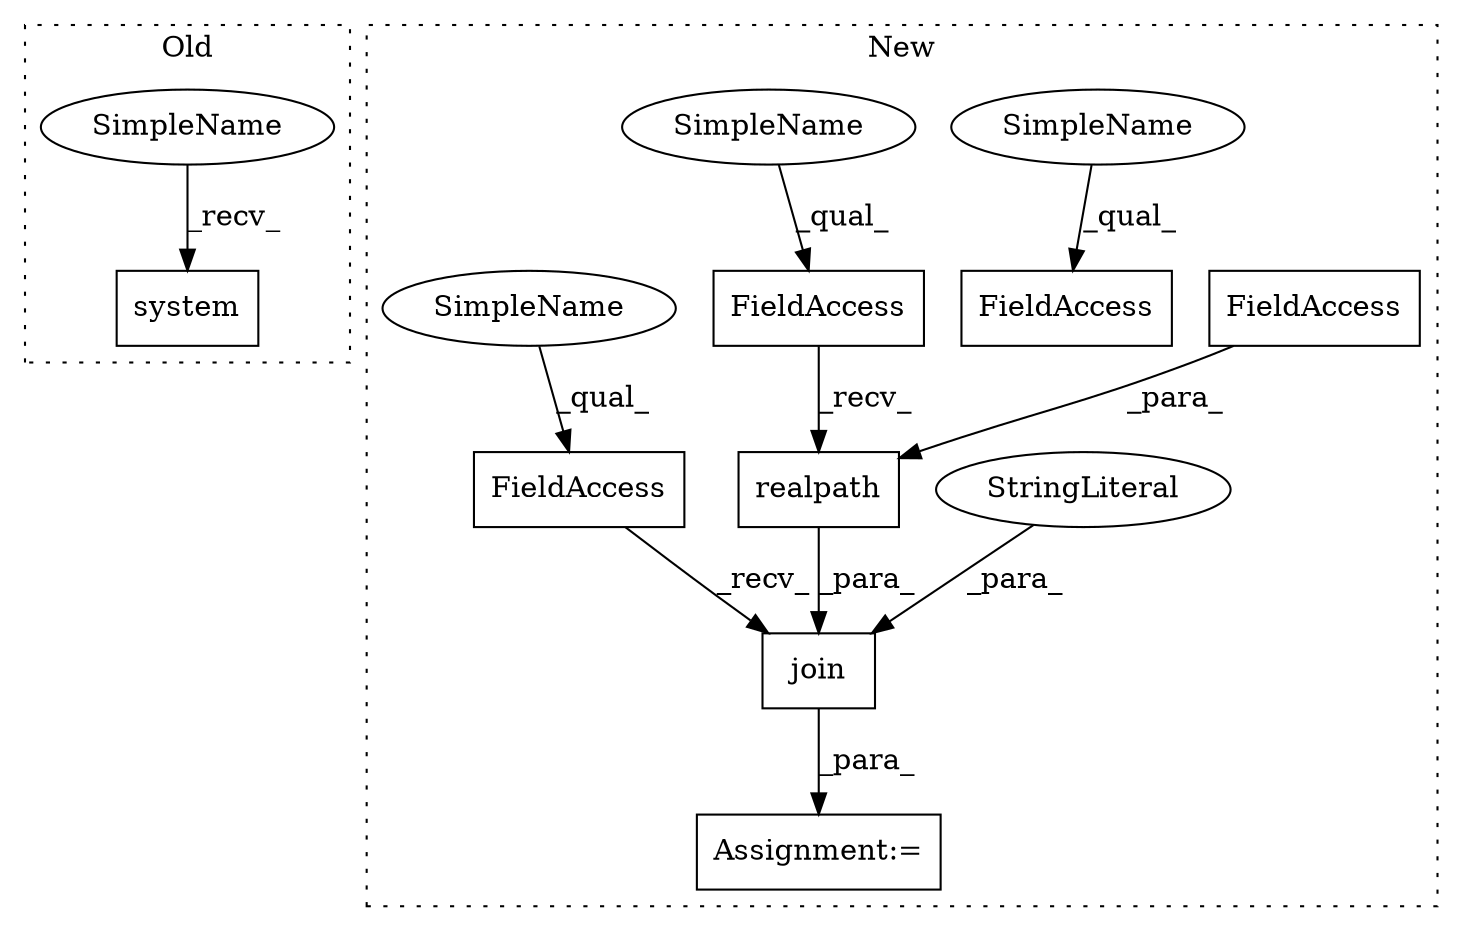 digraph G {
subgraph cluster0 {
1 [label="system" a="32" s="1177,1234" l="7,1" shape="box"];
10 [label="SimpleName" a="42" s="1174" l="2" shape="ellipse"];
label = "Old";
style="dotted";
}
subgraph cluster1 {
2 [label="realpath" a="32" s="1200,1217" l="9,1" shape="box"];
3 [label="FieldAccess" a="22" s="1209" l="8" shape="box"];
4 [label="FieldAccess" a="22" s="1192" l="7" shape="box"];
5 [label="FieldAccess" a="22" s="1238" l="7" shape="box"];
6 [label="FieldAccess" a="22" s="1286" l="7" shape="box"];
7 [label="join" a="32" s="1246,1274" l="5,1" shape="box"];
8 [label="StringLiteral" a="45" s="1263" l="11" shape="ellipse"];
9 [label="Assignment:=" a="7" s="1237" l="1" shape="box"];
11 [label="SimpleName" a="42" s="1286" l="2" shape="ellipse"];
12 [label="SimpleName" a="42" s="1192" l="2" shape="ellipse"];
13 [label="SimpleName" a="42" s="1238" l="2" shape="ellipse"];
label = "New";
style="dotted";
}
2 -> 7 [label="_para_"];
3 -> 2 [label="_para_"];
4 -> 2 [label="_recv_"];
5 -> 7 [label="_recv_"];
7 -> 9 [label="_para_"];
8 -> 7 [label="_para_"];
10 -> 1 [label="_recv_"];
11 -> 6 [label="_qual_"];
12 -> 4 [label="_qual_"];
13 -> 5 [label="_qual_"];
}